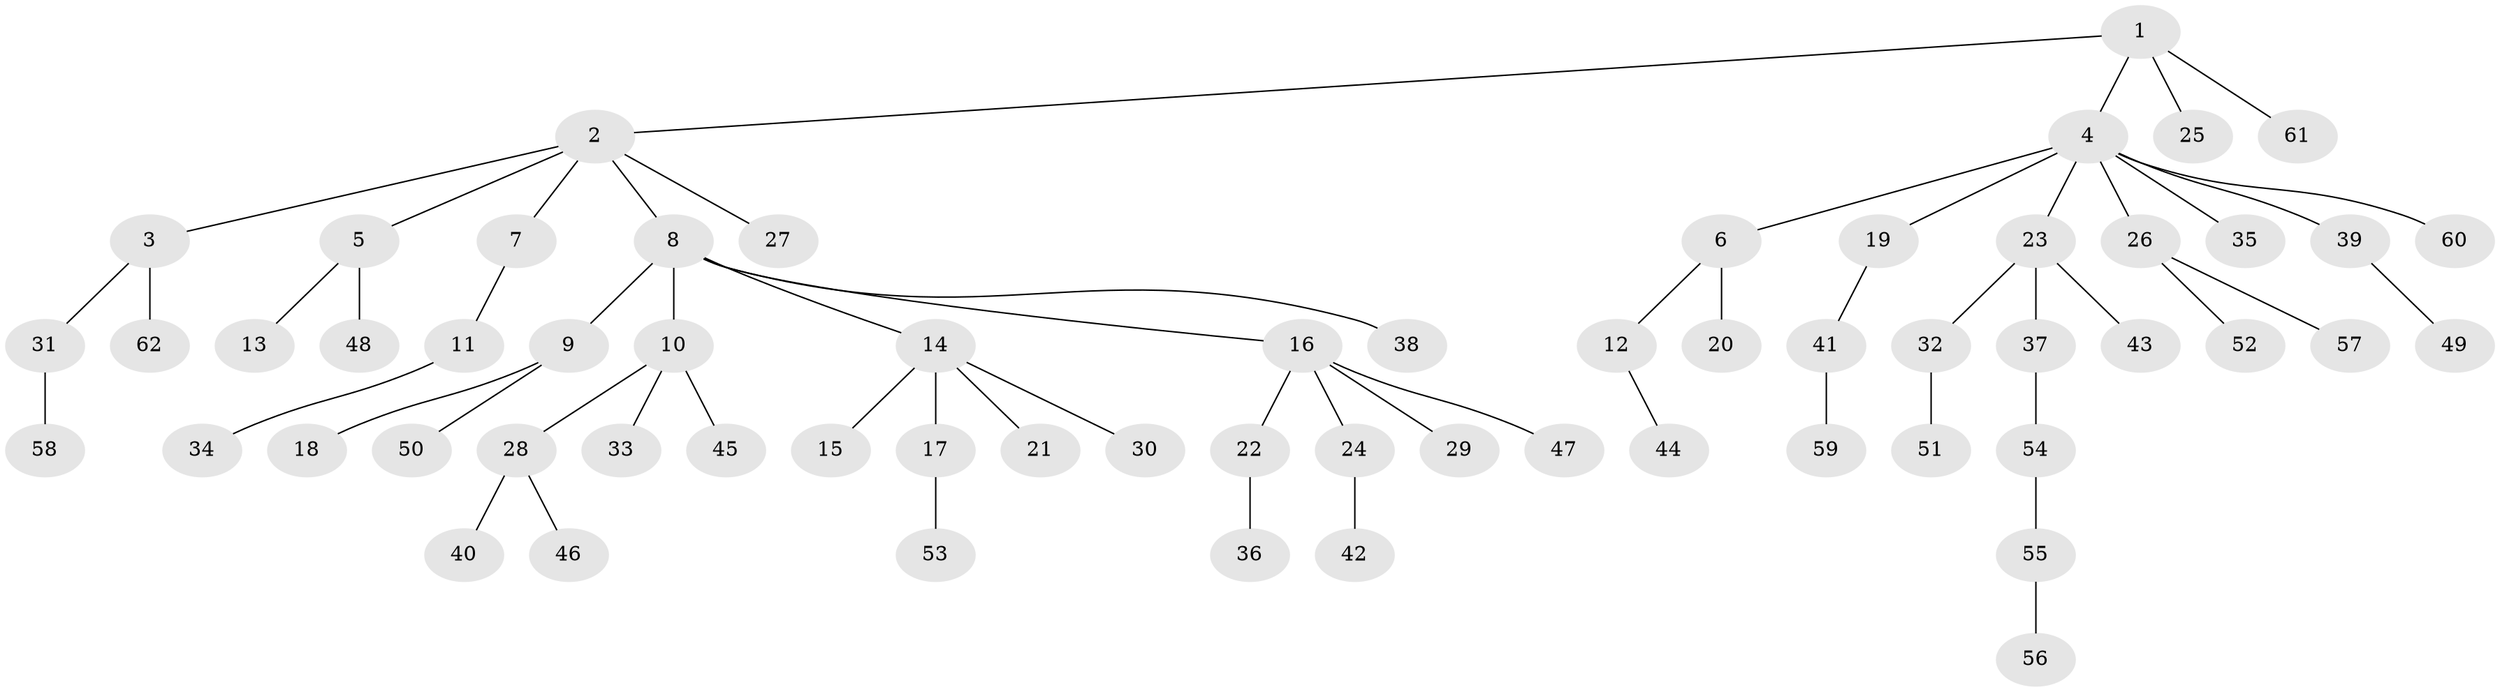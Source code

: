 // coarse degree distribution, {3: 0.046511627906976744, 7: 0.023255813953488372, 10: 0.023255813953488372, 2: 0.18604651162790697, 8: 0.023255813953488372, 5: 0.023255813953488372, 1: 0.6511627906976745, 4: 0.023255813953488372}
// Generated by graph-tools (version 1.1) at 2025/52/02/27/25 19:52:10]
// undirected, 62 vertices, 61 edges
graph export_dot {
graph [start="1"]
  node [color=gray90,style=filled];
  1;
  2;
  3;
  4;
  5;
  6;
  7;
  8;
  9;
  10;
  11;
  12;
  13;
  14;
  15;
  16;
  17;
  18;
  19;
  20;
  21;
  22;
  23;
  24;
  25;
  26;
  27;
  28;
  29;
  30;
  31;
  32;
  33;
  34;
  35;
  36;
  37;
  38;
  39;
  40;
  41;
  42;
  43;
  44;
  45;
  46;
  47;
  48;
  49;
  50;
  51;
  52;
  53;
  54;
  55;
  56;
  57;
  58;
  59;
  60;
  61;
  62;
  1 -- 2;
  1 -- 4;
  1 -- 25;
  1 -- 61;
  2 -- 3;
  2 -- 5;
  2 -- 7;
  2 -- 8;
  2 -- 27;
  3 -- 31;
  3 -- 62;
  4 -- 6;
  4 -- 19;
  4 -- 23;
  4 -- 26;
  4 -- 35;
  4 -- 39;
  4 -- 60;
  5 -- 13;
  5 -- 48;
  6 -- 12;
  6 -- 20;
  7 -- 11;
  8 -- 9;
  8 -- 10;
  8 -- 14;
  8 -- 16;
  8 -- 38;
  9 -- 18;
  9 -- 50;
  10 -- 28;
  10 -- 33;
  10 -- 45;
  11 -- 34;
  12 -- 44;
  14 -- 15;
  14 -- 17;
  14 -- 21;
  14 -- 30;
  16 -- 22;
  16 -- 24;
  16 -- 29;
  16 -- 47;
  17 -- 53;
  19 -- 41;
  22 -- 36;
  23 -- 32;
  23 -- 37;
  23 -- 43;
  24 -- 42;
  26 -- 52;
  26 -- 57;
  28 -- 40;
  28 -- 46;
  31 -- 58;
  32 -- 51;
  37 -- 54;
  39 -- 49;
  41 -- 59;
  54 -- 55;
  55 -- 56;
}
